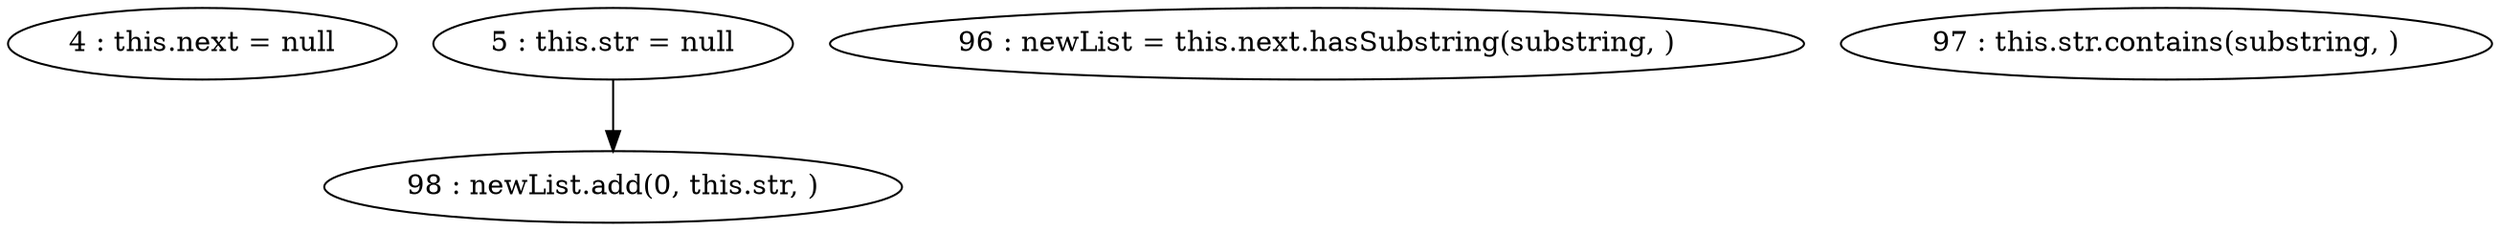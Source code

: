 digraph G {
"4 : this.next = null"
"5 : this.str = null"
"5 : this.str = null" -> "98 : newList.add(0, this.str, )"
"96 : newList = this.next.hasSubstring(substring, )"
"97 : this.str.contains(substring, )"
"98 : newList.add(0, this.str, )"
}